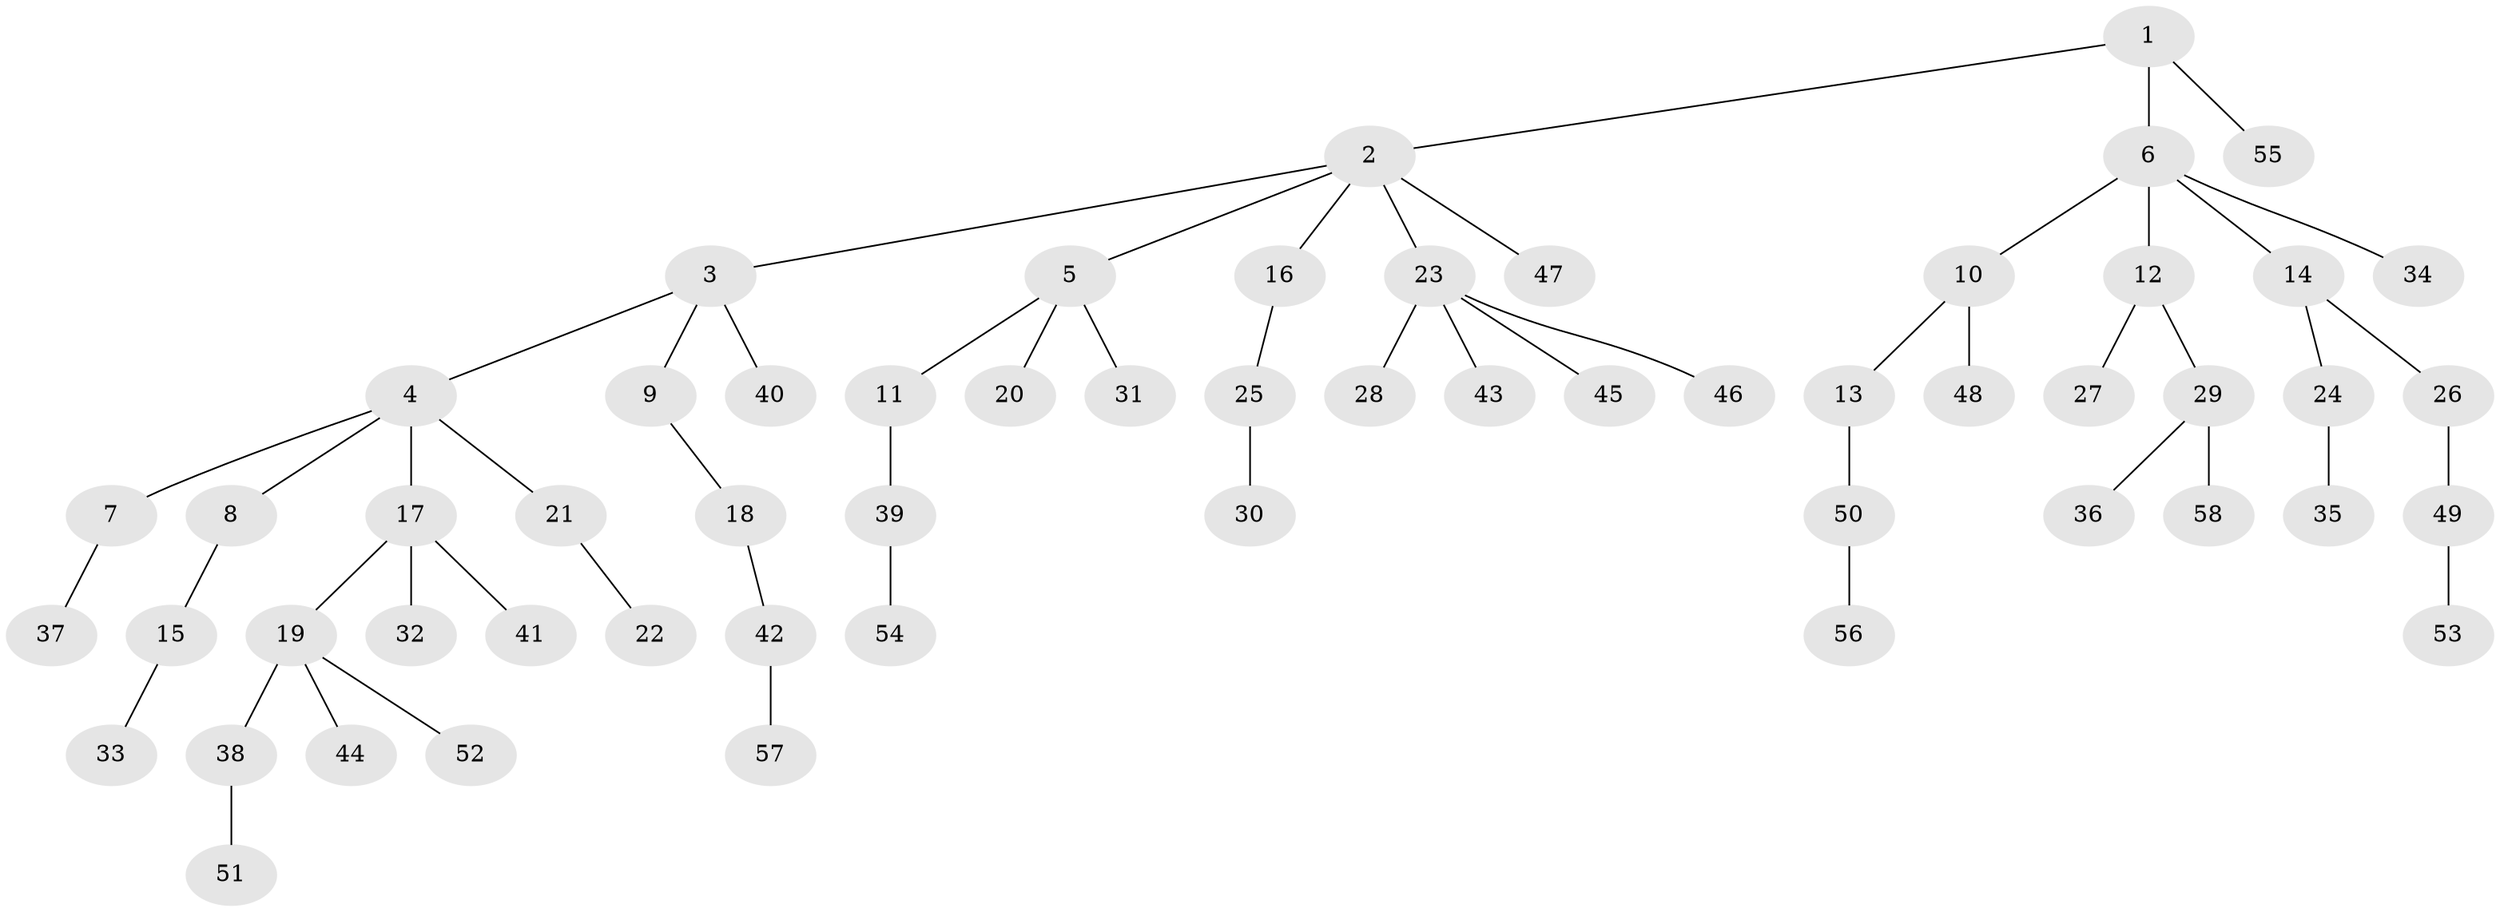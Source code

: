 // Generated by graph-tools (version 1.1) at 2025/02/03/09/25 03:02:31]
// undirected, 58 vertices, 57 edges
graph export_dot {
graph [start="1"]
  node [color=gray90,style=filled];
  1;
  2;
  3;
  4;
  5;
  6;
  7;
  8;
  9;
  10;
  11;
  12;
  13;
  14;
  15;
  16;
  17;
  18;
  19;
  20;
  21;
  22;
  23;
  24;
  25;
  26;
  27;
  28;
  29;
  30;
  31;
  32;
  33;
  34;
  35;
  36;
  37;
  38;
  39;
  40;
  41;
  42;
  43;
  44;
  45;
  46;
  47;
  48;
  49;
  50;
  51;
  52;
  53;
  54;
  55;
  56;
  57;
  58;
  1 -- 2;
  1 -- 6;
  1 -- 55;
  2 -- 3;
  2 -- 5;
  2 -- 16;
  2 -- 23;
  2 -- 47;
  3 -- 4;
  3 -- 9;
  3 -- 40;
  4 -- 7;
  4 -- 8;
  4 -- 17;
  4 -- 21;
  5 -- 11;
  5 -- 20;
  5 -- 31;
  6 -- 10;
  6 -- 12;
  6 -- 14;
  6 -- 34;
  7 -- 37;
  8 -- 15;
  9 -- 18;
  10 -- 13;
  10 -- 48;
  11 -- 39;
  12 -- 27;
  12 -- 29;
  13 -- 50;
  14 -- 24;
  14 -- 26;
  15 -- 33;
  16 -- 25;
  17 -- 19;
  17 -- 32;
  17 -- 41;
  18 -- 42;
  19 -- 38;
  19 -- 44;
  19 -- 52;
  21 -- 22;
  23 -- 28;
  23 -- 43;
  23 -- 45;
  23 -- 46;
  24 -- 35;
  25 -- 30;
  26 -- 49;
  29 -- 36;
  29 -- 58;
  38 -- 51;
  39 -- 54;
  42 -- 57;
  49 -- 53;
  50 -- 56;
}
